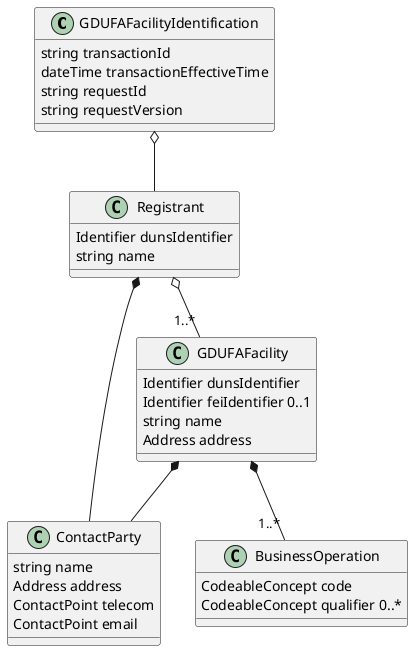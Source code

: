 @startuml
class GDUFAFacilityIdentification {
	string transactionId
	dateTime transactionEffectiveTime
	string requestId
	string requestVersion
}
GDUFAFacilityIdentification o-- Registrant
class Registrant {
	Identifier dunsIdentifier
	string name
}
Registrant *-- ContactParty
class ContactParty {
	string name
	Address address
	ContactPoint telecom
	ContactPoint email
}
Registrant o-- "1..*" GDUFAFacility
class GDUFAFacility {
	Identifier dunsIdentifier
	Identifier feiIdentifier 0..1
	string name
	Address address
}
GDUFAFacility *-- ContactParty
GDUFAFacility *-- "1..*" BusinessOperation
class BusinessOperation {
	CodeableConcept code
	CodeableConcept qualifier 0..*
}
@enduml
